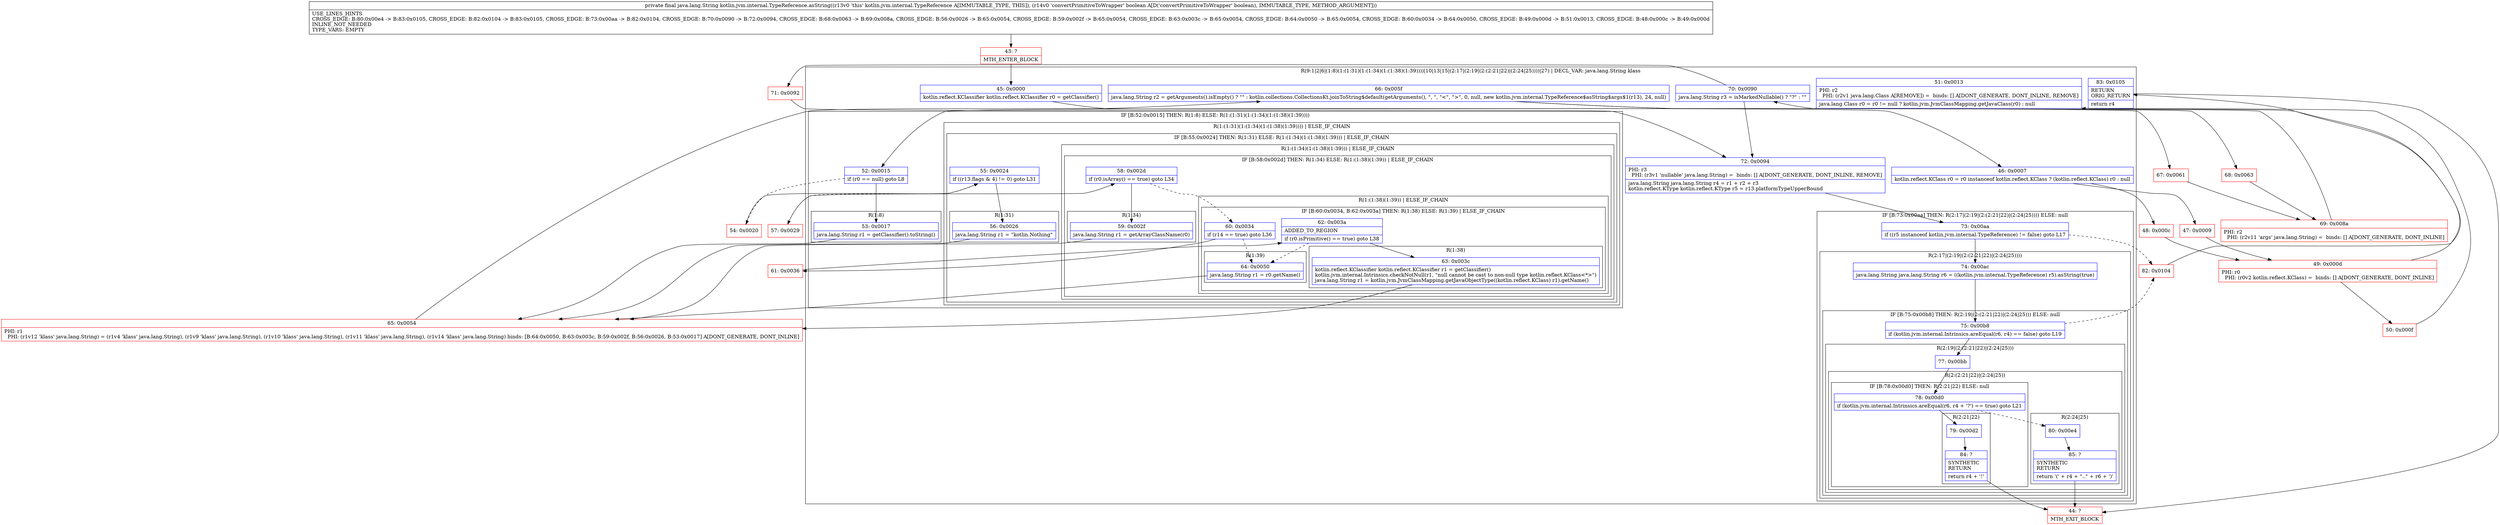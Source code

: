 digraph "CFG forkotlin.jvm.internal.TypeReference.asString(Z)Ljava\/lang\/String;" {
subgraph cluster_Region_1283826430 {
label = "R(9:1|2|6|(1:8)(1:(1:31)(1:(1:34)(1:(1:38)(1:39))))|10|13|15|(2:17|(2:19|(2:(2:21|22)|(2:24|25))))|27) | DECL_VAR: java.lang.String klass\l";
node [shape=record,color=blue];
Node_45 [shape=record,label="{45\:\ 0x0000|kotlin.reflect.KClassifier kotlin.reflect.KClassifier r0 = getClassifier()\l}"];
Node_46 [shape=record,label="{46\:\ 0x0007|kotlin.reflect.KClass r0 = r0 instanceof kotlin.reflect.KClass ? (kotlin.reflect.KClass) r0 : null\l}"];
Node_51 [shape=record,label="{51\:\ 0x0013|PHI: r2 \l  PHI: (r2v1 java.lang.Class A[REMOVE]) =  binds: [] A[DONT_GENERATE, DONT_INLINE, REMOVE]\l|java.lang.Class r0 = r0 != null ? kotlin.jvm.JvmClassMapping.getJavaClass(r0) : null\l}"];
subgraph cluster_IfRegion_1118376558 {
label = "IF [B:52:0x0015] THEN: R(1:8) ELSE: R(1:(1:31)(1:(1:34)(1:(1:38)(1:39))))";
node [shape=record,color=blue];
Node_52 [shape=record,label="{52\:\ 0x0015|if (r0 == null) goto L8\l}"];
subgraph cluster_Region_99390505 {
label = "R(1:8)";
node [shape=record,color=blue];
Node_53 [shape=record,label="{53\:\ 0x0017|java.lang.String r1 = getClassifier().toString()\l}"];
}
subgraph cluster_Region_1790626807 {
label = "R(1:(1:31)(1:(1:34)(1:(1:38)(1:39)))) | ELSE_IF_CHAIN\l";
node [shape=record,color=blue];
subgraph cluster_IfRegion_791122108 {
label = "IF [B:55:0x0024] THEN: R(1:31) ELSE: R(1:(1:34)(1:(1:38)(1:39))) | ELSE_IF_CHAIN\l";
node [shape=record,color=blue];
Node_55 [shape=record,label="{55\:\ 0x0024|if ((r13.flags & 4) != 0) goto L31\l}"];
subgraph cluster_Region_247228029 {
label = "R(1:31)";
node [shape=record,color=blue];
Node_56 [shape=record,label="{56\:\ 0x0026|java.lang.String r1 = \"kotlin.Nothing\"\l}"];
}
subgraph cluster_Region_1428006659 {
label = "R(1:(1:34)(1:(1:38)(1:39))) | ELSE_IF_CHAIN\l";
node [shape=record,color=blue];
subgraph cluster_IfRegion_347571519 {
label = "IF [B:58:0x002d] THEN: R(1:34) ELSE: R(1:(1:38)(1:39)) | ELSE_IF_CHAIN\l";
node [shape=record,color=blue];
Node_58 [shape=record,label="{58\:\ 0x002d|if (r0.isArray() == true) goto L34\l}"];
subgraph cluster_Region_967423906 {
label = "R(1:34)";
node [shape=record,color=blue];
Node_59 [shape=record,label="{59\:\ 0x002f|java.lang.String r1 = getArrayClassName(r0)\l}"];
}
subgraph cluster_Region_18206699 {
label = "R(1:(1:38)(1:39)) | ELSE_IF_CHAIN\l";
node [shape=record,color=blue];
subgraph cluster_IfRegion_1482317883 {
label = "IF [B:60:0x0034, B:62:0x003a] THEN: R(1:38) ELSE: R(1:39) | ELSE_IF_CHAIN\l";
node [shape=record,color=blue];
Node_60 [shape=record,label="{60\:\ 0x0034|if (r14 == true) goto L36\l}"];
Node_62 [shape=record,label="{62\:\ 0x003a|ADDED_TO_REGION\l|if (r0.isPrimitive() == true) goto L38\l}"];
subgraph cluster_Region_2052905523 {
label = "R(1:38)";
node [shape=record,color=blue];
Node_63 [shape=record,label="{63\:\ 0x003c|kotlin.reflect.KClassifier kotlin.reflect.KClassifier r1 = getClassifier()\lkotlin.jvm.internal.Intrinsics.checkNotNull(r1, \"null cannot be cast to non\-null type kotlin.reflect.KClass\<*\>\")\ljava.lang.String r1 = kotlin.jvm.JvmClassMapping.getJavaObjectType((kotlin.reflect.KClass) r1).getName()\l}"];
}
subgraph cluster_Region_1382687548 {
label = "R(1:39)";
node [shape=record,color=blue];
Node_64 [shape=record,label="{64\:\ 0x0050|java.lang.String r1 = r0.getName()\l}"];
}
}
}
}
}
}
}
}
Node_66 [shape=record,label="{66\:\ 0x005f|java.lang.String r2 = getArguments().isEmpty() ? \"\" : kotlin.collections.CollectionsKt.joinToString$default(getArguments(), \", \", \"\<\", \"\>\", 0, null, new kotlin.jvm.internal.TypeReference$asString$args$1(r13), 24, null)\l}"];
Node_70 [shape=record,label="{70\:\ 0x0090|java.lang.String r3 = isMarkedNullable() ? \"?\" : \"\"\l}"];
Node_72 [shape=record,label="{72\:\ 0x0094|PHI: r3 \l  PHI: (r3v1 'nullable' java.lang.String) =  binds: [] A[DONT_GENERATE, DONT_INLINE, REMOVE]\l|java.lang.String java.lang.String r4 = r1 + r2 + r3\lkotlin.reflect.KType kotlin.reflect.KType r5 = r13.platformTypeUpperBound\l}"];
subgraph cluster_IfRegion_1897641900 {
label = "IF [B:73:0x00aa] THEN: R(2:17|(2:19|(2:(2:21|22)|(2:24|25)))) ELSE: null";
node [shape=record,color=blue];
Node_73 [shape=record,label="{73\:\ 0x00aa|if ((r5 instanceof kotlin.jvm.internal.TypeReference) != false) goto L17\l}"];
subgraph cluster_Region_71125349 {
label = "R(2:17|(2:19|(2:(2:21|22)|(2:24|25))))";
node [shape=record,color=blue];
Node_74 [shape=record,label="{74\:\ 0x00ac|java.lang.String java.lang.String r6 = ((kotlin.jvm.internal.TypeReference) r5).asString(true)\l}"];
subgraph cluster_IfRegion_102511723 {
label = "IF [B:75:0x00b8] THEN: R(2:19|(2:(2:21|22)|(2:24|25))) ELSE: null";
node [shape=record,color=blue];
Node_75 [shape=record,label="{75\:\ 0x00b8|if (kotlin.jvm.internal.Intrinsics.areEqual(r6, r4) == false) goto L19\l}"];
subgraph cluster_Region_1036802381 {
label = "R(2:19|(2:(2:21|22)|(2:24|25)))";
node [shape=record,color=blue];
Node_77 [shape=record,label="{77\:\ 0x00bb}"];
subgraph cluster_Region_779979832 {
label = "R(2:(2:21|22)|(2:24|25))";
node [shape=record,color=blue];
subgraph cluster_IfRegion_437124057 {
label = "IF [B:78:0x00d0] THEN: R(2:21|22) ELSE: null";
node [shape=record,color=blue];
Node_78 [shape=record,label="{78\:\ 0x00d0|if (kotlin.jvm.internal.Intrinsics.areEqual(r6, r4 + '?') == true) goto L21\l}"];
subgraph cluster_Region_2012211563 {
label = "R(2:21|22)";
node [shape=record,color=blue];
Node_79 [shape=record,label="{79\:\ 0x00d2}"];
Node_84 [shape=record,label="{84\:\ ?|SYNTHETIC\lRETURN\l|return r4 + '!'\l}"];
}
}
subgraph cluster_Region_373515875 {
label = "R(2:24|25)";
node [shape=record,color=blue];
Node_80 [shape=record,label="{80\:\ 0x00e4}"];
Node_85 [shape=record,label="{85\:\ ?|SYNTHETIC\lRETURN\l|return '(' + r4 + \"..\" + r6 + ')'\l}"];
}
}
}
}
}
}
Node_83 [shape=record,label="{83\:\ 0x0105|RETURN\lORIG_RETURN\l|return r4\l}"];
}
Node_43 [shape=record,color=red,label="{43\:\ ?|MTH_ENTER_BLOCK\l}"];
Node_47 [shape=record,color=red,label="{47\:\ 0x0009}"];
Node_49 [shape=record,color=red,label="{49\:\ 0x000d|PHI: r0 \l  PHI: (r0v2 kotlin.reflect.KClass) =  binds: [] A[DONT_GENERATE, DONT_INLINE]\l}"];
Node_50 [shape=record,color=red,label="{50\:\ 0x000f}"];
Node_65 [shape=record,color=red,label="{65\:\ 0x0054|PHI: r1 \l  PHI: (r1v12 'klass' java.lang.String) = (r1v4 'klass' java.lang.String), (r1v9 'klass' java.lang.String), (r1v10 'klass' java.lang.String), (r1v11 'klass' java.lang.String), (r1v14 'klass' java.lang.String) binds: [B:64:0x0050, B:63:0x003c, B:59:0x002f, B:56:0x0026, B:53:0x0017] A[DONT_GENERATE, DONT_INLINE]\l}"];
Node_67 [shape=record,color=red,label="{67\:\ 0x0061}"];
Node_69 [shape=record,color=red,label="{69\:\ 0x008a|PHI: r2 \l  PHI: (r2v11 'args' java.lang.String) =  binds: [] A[DONT_GENERATE, DONT_INLINE]\l}"];
Node_71 [shape=record,color=red,label="{71\:\ 0x0092}"];
Node_44 [shape=record,color=red,label="{44\:\ ?|MTH_EXIT_BLOCK\l}"];
Node_82 [shape=record,color=red,label="{82\:\ 0x0104}"];
Node_68 [shape=record,color=red,label="{68\:\ 0x0063}"];
Node_54 [shape=record,color=red,label="{54\:\ 0x0020}"];
Node_57 [shape=record,color=red,label="{57\:\ 0x0029}"];
Node_61 [shape=record,color=red,label="{61\:\ 0x0036}"];
Node_48 [shape=record,color=red,label="{48\:\ 0x000c}"];
MethodNode[shape=record,label="{private final java.lang.String kotlin.jvm.internal.TypeReference.asString((r13v0 'this' kotlin.jvm.internal.TypeReference A[IMMUTABLE_TYPE, THIS]), (r14v0 'convertPrimitiveToWrapper' boolean A[D('convertPrimitiveToWrapper' boolean), IMMUTABLE_TYPE, METHOD_ARGUMENT]))  | USE_LINES_HINTS\lCROSS_EDGE: B:80:0x00e4 \-\> B:83:0x0105, CROSS_EDGE: B:82:0x0104 \-\> B:83:0x0105, CROSS_EDGE: B:73:0x00aa \-\> B:82:0x0104, CROSS_EDGE: B:70:0x0090 \-\> B:72:0x0094, CROSS_EDGE: B:68:0x0063 \-\> B:69:0x008a, CROSS_EDGE: B:56:0x0026 \-\> B:65:0x0054, CROSS_EDGE: B:59:0x002f \-\> B:65:0x0054, CROSS_EDGE: B:63:0x003c \-\> B:65:0x0054, CROSS_EDGE: B:64:0x0050 \-\> B:65:0x0054, CROSS_EDGE: B:60:0x0034 \-\> B:64:0x0050, CROSS_EDGE: B:49:0x000d \-\> B:51:0x0013, CROSS_EDGE: B:48:0x000c \-\> B:49:0x000d\lINLINE_NOT_NEEDED\lTYPE_VARS: EMPTY\l}"];
MethodNode -> Node_43;Node_45 -> Node_46;
Node_46 -> Node_47;
Node_46 -> Node_48;
Node_51 -> Node_52;
Node_52 -> Node_53;
Node_52 -> Node_54[style=dashed];
Node_53 -> Node_65;
Node_55 -> Node_56;
Node_55 -> Node_57[style=dashed];
Node_56 -> Node_65;
Node_58 -> Node_59;
Node_58 -> Node_60[style=dashed];
Node_59 -> Node_65;
Node_60 -> Node_61;
Node_60 -> Node_64[style=dashed];
Node_62 -> Node_63;
Node_62 -> Node_64[style=dashed];
Node_63 -> Node_65;
Node_64 -> Node_65;
Node_66 -> Node_67;
Node_66 -> Node_68;
Node_70 -> Node_71;
Node_70 -> Node_72;
Node_72 -> Node_73;
Node_73 -> Node_74;
Node_73 -> Node_82[style=dashed];
Node_74 -> Node_75;
Node_75 -> Node_77;
Node_75 -> Node_82[style=dashed];
Node_77 -> Node_78;
Node_78 -> Node_79;
Node_78 -> Node_80[style=dashed];
Node_79 -> Node_84;
Node_84 -> Node_44;
Node_80 -> Node_85;
Node_85 -> Node_44;
Node_83 -> Node_44;
Node_43 -> Node_45;
Node_47 -> Node_49;
Node_49 -> Node_50;
Node_49 -> Node_51;
Node_50 -> Node_51;
Node_65 -> Node_66;
Node_67 -> Node_69;
Node_69 -> Node_70;
Node_71 -> Node_72;
Node_82 -> Node_83;
Node_68 -> Node_69;
Node_54 -> Node_55;
Node_57 -> Node_58;
Node_61 -> Node_62;
Node_48 -> Node_49;
}

